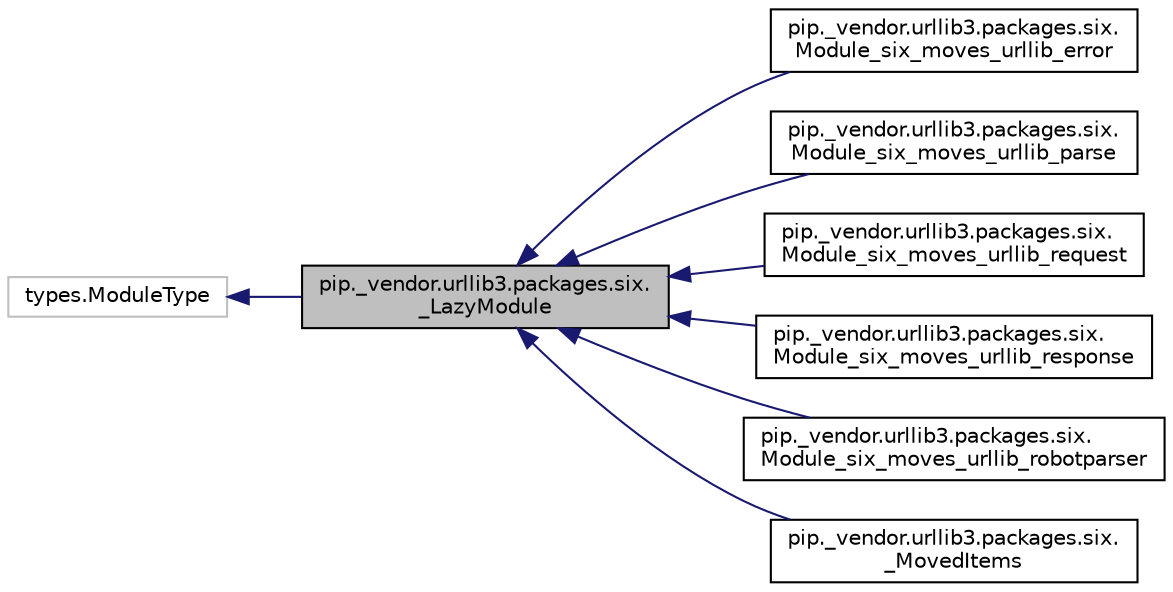 digraph "pip._vendor.urllib3.packages.six._LazyModule"
{
 // LATEX_PDF_SIZE
  edge [fontname="Helvetica",fontsize="10",labelfontname="Helvetica",labelfontsize="10"];
  node [fontname="Helvetica",fontsize="10",shape=record];
  rankdir="LR";
  Node1 [label="pip._vendor.urllib3.packages.six.\l_LazyModule",height=0.2,width=0.4,color="black", fillcolor="grey75", style="filled", fontcolor="black",tooltip=" "];
  Node2 -> Node1 [dir="back",color="midnightblue",fontsize="10",style="solid",fontname="Helvetica"];
  Node2 [label="types.ModuleType",height=0.2,width=0.4,color="grey75", fillcolor="white", style="filled",tooltip=" "];
  Node1 -> Node3 [dir="back",color="midnightblue",fontsize="10",style="solid",fontname="Helvetica"];
  Node3 [label="pip._vendor.urllib3.packages.six.\lModule_six_moves_urllib_error",height=0.2,width=0.4,color="black", fillcolor="white", style="filled",URL="$classpip_1_1__vendor_1_1urllib3_1_1packages_1_1six_1_1Module__six__moves__urllib__error.html",tooltip=" "];
  Node1 -> Node4 [dir="back",color="midnightblue",fontsize="10",style="solid",fontname="Helvetica"];
  Node4 [label="pip._vendor.urllib3.packages.six.\lModule_six_moves_urllib_parse",height=0.2,width=0.4,color="black", fillcolor="white", style="filled",URL="$classpip_1_1__vendor_1_1urllib3_1_1packages_1_1six_1_1Module__six__moves__urllib__parse.html",tooltip=" "];
  Node1 -> Node5 [dir="back",color="midnightblue",fontsize="10",style="solid",fontname="Helvetica"];
  Node5 [label="pip._vendor.urllib3.packages.six.\lModule_six_moves_urllib_request",height=0.2,width=0.4,color="black", fillcolor="white", style="filled",URL="$classpip_1_1__vendor_1_1urllib3_1_1packages_1_1six_1_1Module__six__moves__urllib__request.html",tooltip=" "];
  Node1 -> Node6 [dir="back",color="midnightblue",fontsize="10",style="solid",fontname="Helvetica"];
  Node6 [label="pip._vendor.urllib3.packages.six.\lModule_six_moves_urllib_response",height=0.2,width=0.4,color="black", fillcolor="white", style="filled",URL="$classpip_1_1__vendor_1_1urllib3_1_1packages_1_1six_1_1Module__six__moves__urllib__response.html",tooltip=" "];
  Node1 -> Node7 [dir="back",color="midnightblue",fontsize="10",style="solid",fontname="Helvetica"];
  Node7 [label="pip._vendor.urllib3.packages.six.\lModule_six_moves_urllib_robotparser",height=0.2,width=0.4,color="black", fillcolor="white", style="filled",URL="$classpip_1_1__vendor_1_1urllib3_1_1packages_1_1six_1_1Module__six__moves__urllib__robotparser.html",tooltip=" "];
  Node1 -> Node8 [dir="back",color="midnightblue",fontsize="10",style="solid",fontname="Helvetica"];
  Node8 [label="pip._vendor.urllib3.packages.six.\l_MovedItems",height=0.2,width=0.4,color="black", fillcolor="white", style="filled",URL="$classpip_1_1__vendor_1_1urllib3_1_1packages_1_1six_1_1__MovedItems.html",tooltip=" "];
}
